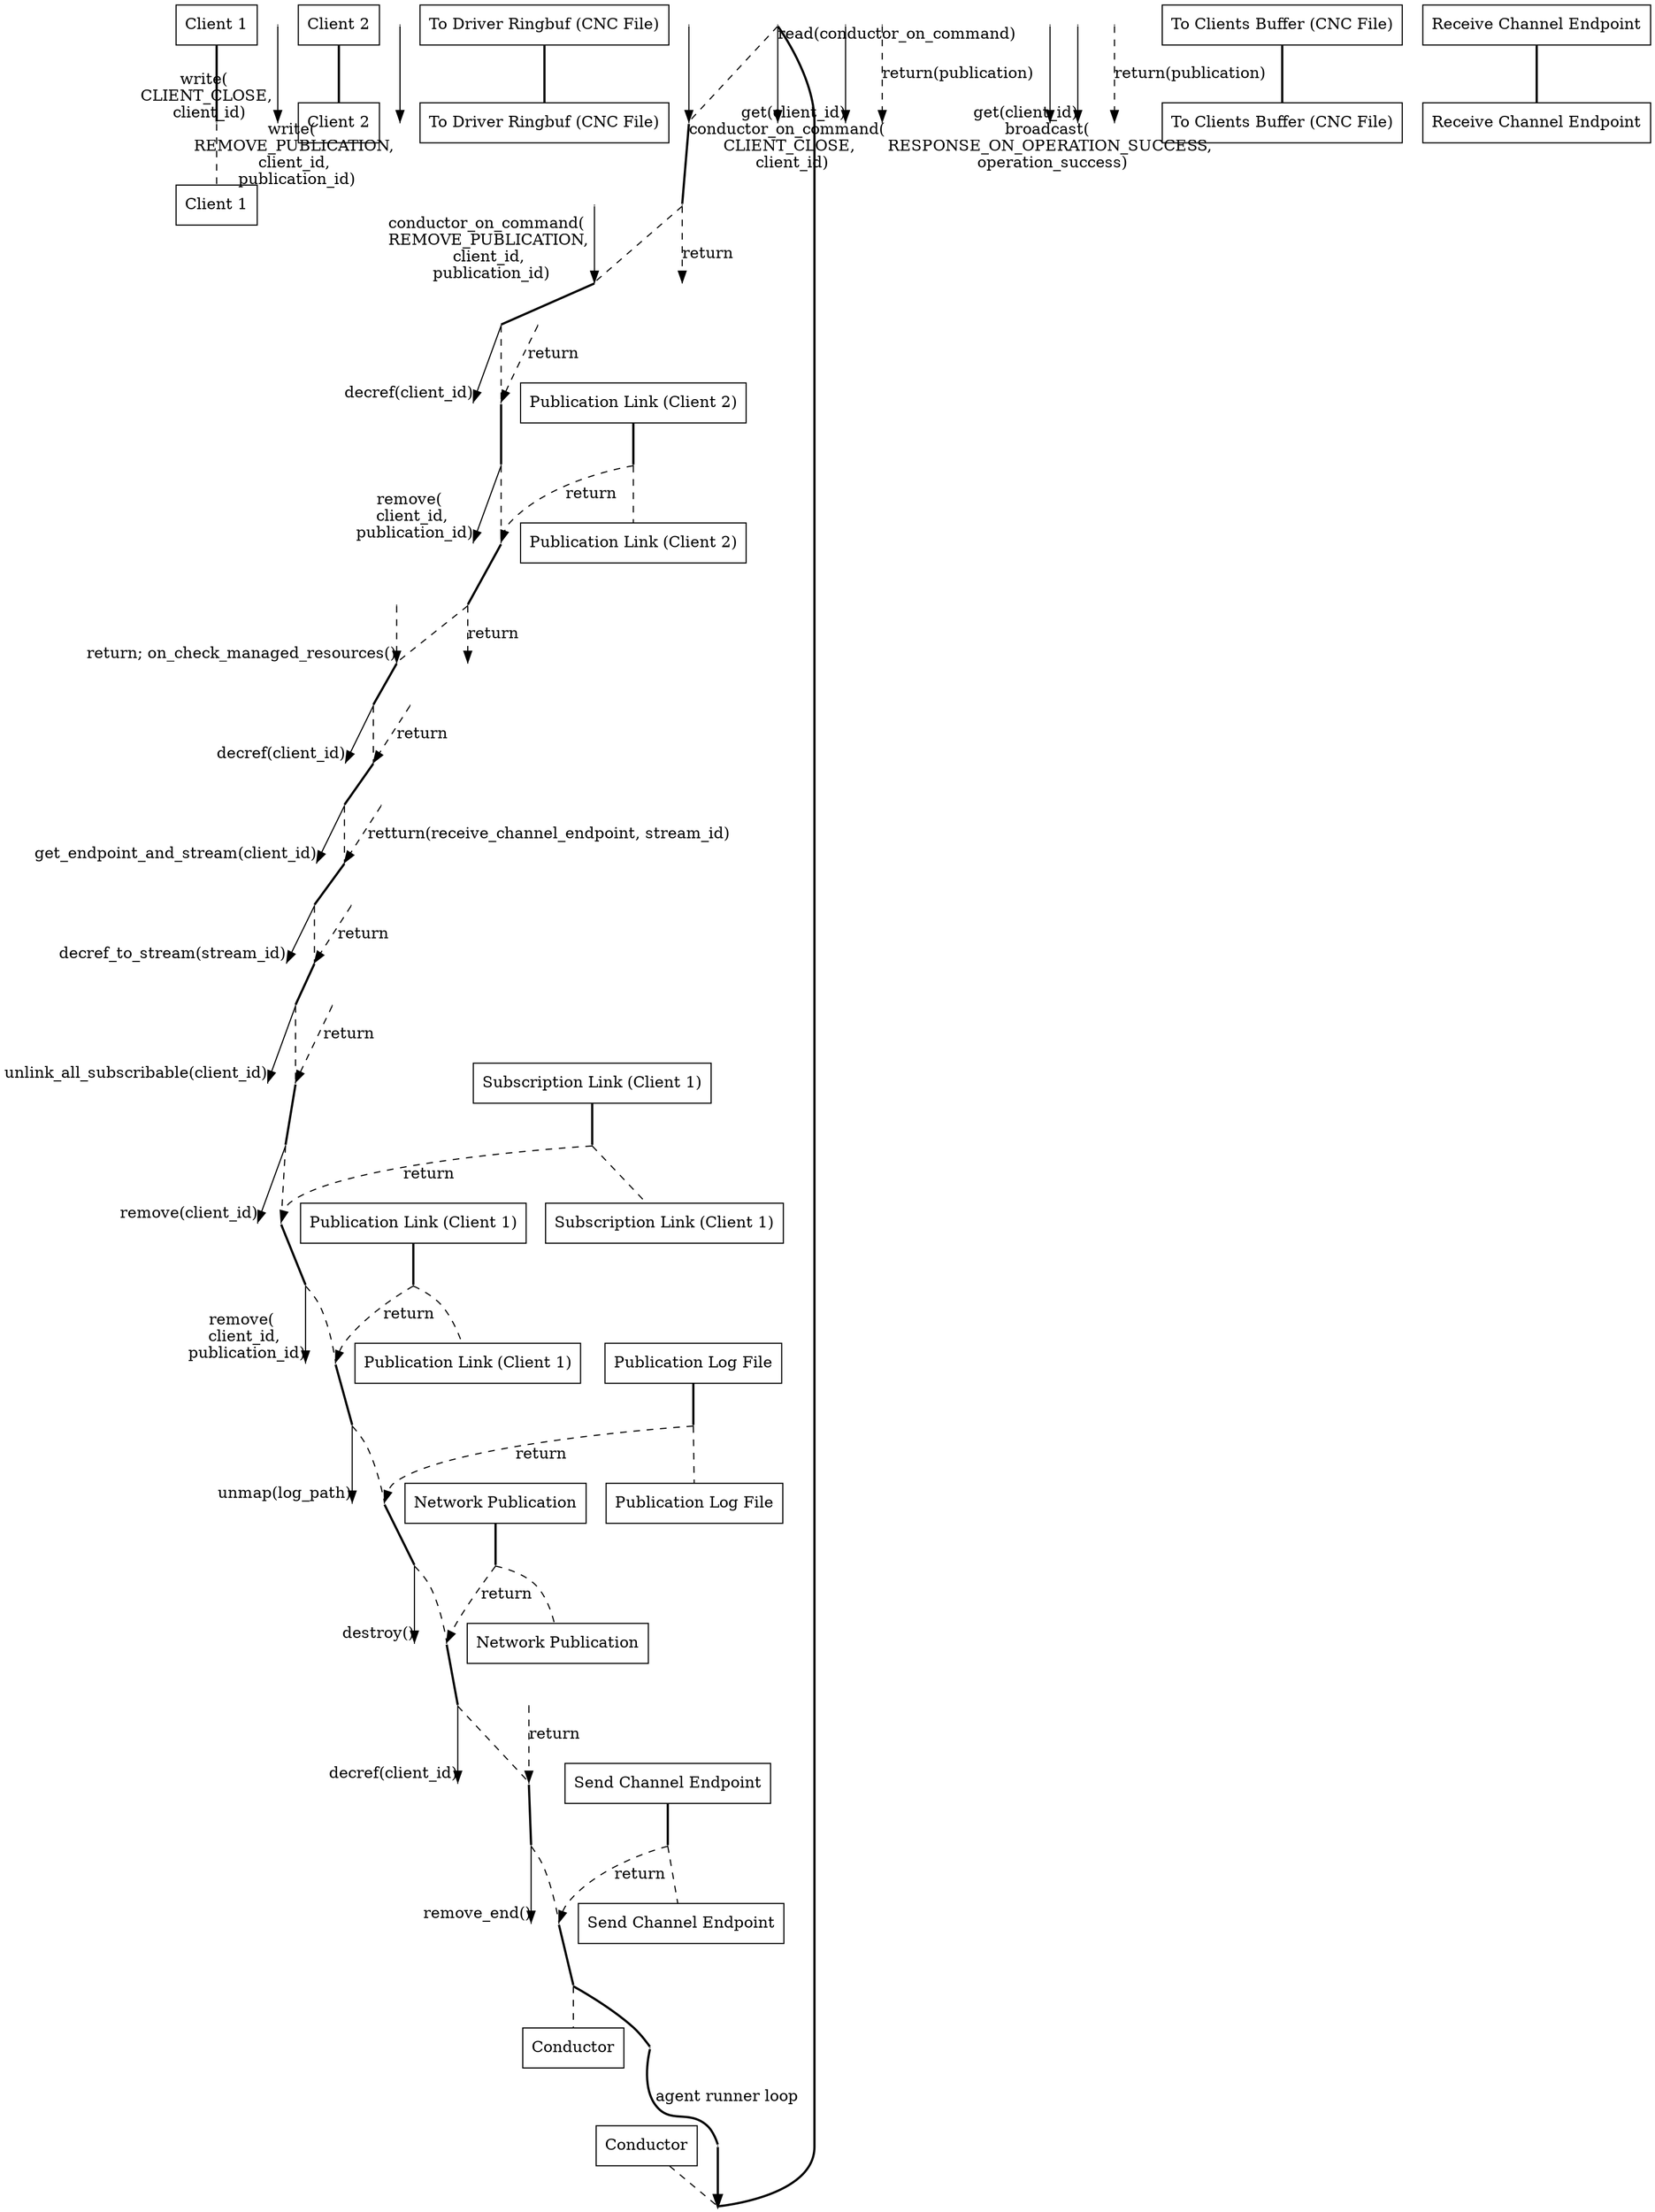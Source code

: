 // aeron_client_delete

digraph remove_publication_sequence_diagram {
  client1__head [ label="Client 1" pos="0,0!" shape="record" ];
  client1__write_close [ pos="0,-1!" shape="point" width="0" ]
  client1__destroy [ pos="0,-2!" shape="point" width="0" ]
  client1__foot [ label="Client 1" pos="0,-39!" shape="record" ];
  client2__head [ label="Client 2" pos="3,0!" shape="record" ];
  client2__write_remove [ pos="3,-2!" shape="point" width="0" ]
  client2__foot [ label="Client 2" pos="3,-39!" shape="record" ];
  to_driver_ringbuf__head [ label="To Driver Ringbuf (CNC File)" pos="6,0!" shape="record" ];
  on_driver_ringbuf__write_close [ pos="6,-1!" shape="point" width="0" ]
  on_driver_ringbuf__write_remove [ pos="6,-2!" shape="point" width="0" ]
  to_driver_ringbuf__read [ pos="6,-3!" shape="point" width="0" ]
  to_driver_ringbuf__on_cmd_close [ pos="6,-4!" shape="point" width="0" ]
  to_driver_ringbuf__ret_on_cmd_close [ pos="6,-5!" shape="point" width="0" ]
  to_driver_ringbuf__on_cmd_remove [ pos="6,-6!" shape="point" width="0" ]
  to_driver_ringbuf__ret_on_cmd_remove [ pos="6,-14!" shape="point" width="0" ]
  to_driver_ringbuf__ret_read [ pos="6,-15!" shape="point" width="0" ]
  to_driver_ringbuf__foot [ label="To Driver Ringbuf (CNC File)" pos="6,-39!" shape="record" ];
  conductor__head [ label="Conductor" pos="9,0!" shape="record" ];
  conductor__loop_begin [ pos="9,-1!" shape="point" width="0" ];
  conductor__ret_loop_begin [ pos="9.5,-1!" shape="point" width="0" ];
  conductor__read [ pos="9,-3!" shape="point" width="0" ]
  conductor__on_cmd_close [ pos="9,-4!" shape="point" width="0" ]
  conductor__ret_on_cmd_close [ pos="9,-5!" shape="point" width="0" ]
  conductor__on_cmd_remove [ pos="9,-6!" shape="point" width="0" ]
  conductor__get2 [ pos="9,-7!" shape="point" width="0" ]
  conductor__ret_get2 [ pos="9,-8!" shape="point" width="0" ]
  conductor__decref2 [ pos="9,-9!" shape="point" width="0" ]
  conductor__ret_decref2 [ pos="9,-10!" shape="point" width="0" ]
  conductor__remove_pl2 [ pos="9,-11!" shape="point" width="0" ]
  conductor__ret_remove_pl2 [ pos="9,-12!" shape="point" width="0" ]
  conductor__broadcast [ pos="9,-13!" shape="point" width="0" ]
  conductor__ret_on_cmd_remove [ pos="9,-14!" shape="point" width="0" ];
  conductor__ret_read [ pos="9,-15!" shape="point" width="0" ];
  conductor__get1 [ pos="9,-16!" shape="point" width="0" ]
  conductor__ret_get1 [ pos="9,-17!" shape="point" width="0" ]
  conductor__decref1 [ pos="9,-18!" shape="point" width="0" ]
  conductor__ret_decref1 [ pos="9,-19!" shape="point" width="0" ]
  conductor__get_end [ pos="9,-20!" shape="point" width="0" ]
  conductor__ret_get_end [ pos="9,-21!" shape="point" width="0" ]
  conductor__stream_decref [ pos="9,-22!" shape="point" width="0" ]
  conductor__ret_stream_decref [ pos="9,-23!" shape="point" width="0" ]
  conductor__unlink [ pos="9,-24!" shape="point" width="0" ]
  conductor__ret_unlink [ pos="9,-25!" shape="point" width="0" ]
  conductor__remove_sl [ pos="9,-26!" shape="point" width="0" ]
  conductor__ret_remove_sl [ pos="9,-27!" shape="point" width="0" ]
  conductor__remove_pl1 [ pos="9,-28!" shape="point" width="0" ]
  conductor__ret_remove_pl1 [ pos="9,-29!" shape="point" width="0" ]
  conductor__unmap [ pos="9,-30!" shape="point" width="0" ]
  conductor__ret_unmap [ pos="9,-31!" shape="point" width="0" ]
  conductor__destroy [ pos="9,-32!" shape="point" width="0" ]
  conductor__ret_destroy [ pos="9,-33!" shape="point" width="0" ]
  conductor__decref_end [ pos="9,-34!" shape="point" width="0" ]
  conductor__ret_decref_end [ pos="9,-35!" shape="point" width="0" ]
  conductor__remove_end [ pos="9,-36!" shape="point" width="0" ]
  conductor__ret_remove_end [ pos="9,-37!" shape="point" width="0" ]
  conductor__loop_end [ pos="9,-38!" shape="point" width="0" ];
  conductor__ret_loop_end [ pos="9.5,-38!" shape="point" width="0" ];
  conductor__foot [ label="Conductor" pos="9,-39!" shape="record" ];
  to_clients_buffer__head [ label="To Clients Buffer (CNC File)" pos="12,0!" shape="record" ];
  to_clients_buffer__broadcast [ pos="12,-13!" shape="point" width="0" ]
  to_clients_buffer__foot [ label="To Clients Buffer (CNC File)" pos="12,-39!" shape="record" ];
  publication_link1__head [ label="Publication Link (Client 1)" pos="15,0!" shape="record" ];
  publication_link1__get1 [ pos="15,-16!" shape="point" width="0" ]
  publication_link1__ret_get1 [ pos="15,-17!" shape="point" width="0" ]
  publication_link1__remove_pl1 [ pos="15,-28!" shape="point" width="0" ]
  publication_link1__ret_remove_pl1 [ pos="15,-29!" shape="point" width="0" ]
  publication_link1__foot [ label="Publication Link (Client 1)" pos="15,-39!" shape="record" ];
  publication_link2__head [ label="Publication Link (Client 2)" pos="18,0!" shape="record" ];
  publication_link2__get2 [ pos="18,-7!" shape="point" width="0" ]
  publication_link2__ret_get2 [ pos="18,-8!" shape="point" width="0" ]
  publication_link2__remove_pl2 [ pos="18,-11!" shape="point" width="0" ]
  publication_link2__ret_remove_pl2 [ pos="18,-12!" shape="point" width="0" ]
  publication_link2__foot [ label="Publication Link (Client 2)" pos="18,-39!" shape="record" ];
  net_publication__head [ label="Network Publication" pos="21,0!" shape="record" ];
  net_publication__decref2 [ pos="21,-9!" shape="point" width="0" ]
  net_publication__ret_decref2 [ pos="21,-10!" shape="point" width="0" ]
  net_publication__decref1 [ pos="21,-18!" shape="point" width="0" ]
  net_publication__ret_decref1 [ pos="21,-19!" shape="point" width="0" ]
  net_publication__destroy [ pos="21,-32!" shape="point" width="0" ]
  net_publication__ret_destroy [ pos="21,-33!" shape="point" width="0" ]
  net_publication__foot [ label="Network Publication" pos="21,-39!" shape="record" ];
  publication_log__head [ label="Publication Log File" pos="24,0!" shape="record" ];
  publication_log__unmap [ pos="24,-30!" shape="point" width="0" ]
  publication_log__ret_unmap [ pos="24,-31!" shape="point" width="0" ]
  publication_log__foot [ label="Publication Log File" pos="24,-39!" shape="record" ];
  send_channel_endpoint__head [ label="Send Channel Endpoint" pos="27,0!" shape="record" ];
  send_channel_endpoint__decref_end [ pos="27,-34!" shape="point" width="0" ]
  send_channel_endpoint__ret_decref_end [ pos="27,-35!" shape="point" width="0" ]
  send_channel_endpoint__remove_end [ pos="27,-36!" shape="point" width="0" ]
  send_channel_endpoint__ret_remove_end [ pos="27,-37!" shape="point" width="0" ]
  send_channel_endpoint__foot [ label="Send Channel Endpoint" pos="27,-39!" shape="record" ];
  subscription_link__head [ label="Subscription Link (Client 1)" pos="30,0!" shape="record" ];
  subscription_link__get_end [ pos="30,-20!" shape="point" width="0" ]
  subscription_link__ret_get_end [ pos="30,-21!" shape="point" width="0" ]
  subscription_link__unlink [ pos="30,-24!" shape="point" width="0" ]
  subscription_link__ret_unlink [ pos="30,-25!" shape="point" width="0" ]
  subscription_link__remove_sl [ pos="30,-26!" shape="point" width="0" ]
  subscription_link__ret_remove_sl [ pos="30,-27!" shape="point" width="0" ]
  subscription_link__foot [ label="Subscription Link (Client 1)" pos="30,-39!" shape="record" ];
  receive_channel_end__head [ label="Receive Channel Endpoint" pos="33,0!" shape="record" ];
  receive_channel_end__stream_decref [ pos="33,-22!" shape="point" width="0" ]
  receive_channel_end__ret_stream_decref [ pos="33,-23!" shape="point" width="0" ]
  receive_channel_end__foot [ label="Receive Channel Endpoint" pos="33,-39!" shape="record" ];

  client1__head -> client1__destroy [ dir="none" style="bold" ]
  client1__destroy -> client1__foot [ dir="none" style="dashed" ]
  client2__head -> client2__foot [ dir="none" style="bold" ]
  to_driver_ringbuf__head -> to_driver_ringbuf__foot [ dir="none" style="bold" ]
  conductor__head -> conductor__loop_begin [ dir="none" style="dashed" ]
  conductor__loop_begin -> conductor__read [ dir="none" style="bold" ]
  conductor__read -> conductor__on_cmd_close [ dir="none" style="dashed" ]
  conductor__on_cmd_close -> conductor__ret_on_cmd_close [ dir="none" style="bold" ]
  conductor__ret_on_cmd_close -> conductor__on_cmd_remove [ dir="none" style="dashed" ]
  conductor__on_cmd_remove -> conductor__decref2 [ dir="none" style="bold" ]
  conductor__decref2 -> conductor__ret_decref2 [ dir="none" style="dashed" ]
  conductor__ret_decref2 -> conductor__remove_pl2 [ dir="none" style="bold" ]
  conductor__remove_pl2 -> conductor__ret_remove_pl2 [ dir="none" style="dashed" ]
  conductor__ret_remove_pl2 -> conductor__ret_on_cmd_remove [ dir="none" style="bold" ]
  conductor__ret_on_cmd_remove -> conductor__ret_read [ dir="none" style="dashed" ]
  conductor__ret_read -> conductor__decref1 [ dir="none" style="bold" ]
  conductor__decref1 -> conductor__ret_decref1 [ dir="none" style="dashed" ]
  conductor__ret_decref1 -> conductor__get_end [ dir="none" style="bold" ]
  conductor__get_end -> conductor__ret_get_end [ dir="none" style="dashed" ]
  conductor__ret_get_end -> conductor__stream_decref [ dir="none" style="bold" ]
  conductor__stream_decref -> conductor__ret_stream_decref [ dir="none" style="dashed" ]
  conductor__ret_stream_decref -> conductor__unlink [ dir="none" style="bold" ]
  conductor__unlink -> conductor__ret_unlink [ dir="none" style="dashed" ]
  conductor__ret_unlink -> conductor__remove_sl [ dir="none" style="bold" ]
  conductor__remove_sl -> conductor__ret_remove_sl [ dir="none" style="dashed" ]
  conductor__ret_remove_sl -> conductor__remove_pl1 [ dir="none" style="bold" ]
  conductor__remove_pl1 -> conductor__ret_remove_pl1 [ dir="none" style="dashed" ]
  conductor__ret_remove_pl1 -> conductor__unmap [ dir="none" style="bold" ]
  conductor__unmap -> conductor__ret_unmap [ dir="none" style="dashed" ]
  conductor__ret_unmap -> conductor__destroy [ dir="none" style="bold" ]
  conductor__destroy -> conductor__ret_destroy [ dir="none" style="dashed" ]
  conductor__ret_destroy -> conductor__decref_end [ dir="none" style="bold" ]
  conductor__decref_end -> conductor__ret_decref_end [ dir="none" style="dashed" ]
  conductor__ret_decref_end -> conductor__remove_end [ dir="none" style="bold" ]
  conductor__remove_end -> conductor__ret_remove_end [ dir="none" style="dashed" ]
  conductor__ret_remove_end -> conductor__loop_end [ dir="none" style="bold" ]
  conductor__loop_end -> conductor__foot [ dir="none" style="dashed" ]
  to_clients_buffer__head -> to_clients_buffer__foot [ dir="none" style="bold" ]
  publication_link1__head -> publication_link1__ret_remove_pl1 [ dir="none" style="bold" ]
  publication_link1__ret_remove_pl1 -> publication_link1__foot [ dir="none" style="dashed" ]
  publication_link2__head -> publication_link2__ret_remove_pl2 [ dir="none" style="bold" ]
  publication_link2__ret_remove_pl2 -> publication_link2__foot [ dir="none" style="dashed" ]
  net_publication__head -> net_publication__ret_destroy [ dir="none" style="bold" ]
  net_publication__ret_destroy -> net_publication__foot [ dir="none" style="dashed" ]
  send_channel_endpoint__head -> send_channel_endpoint__ret_remove_end [ dir="none" style="bold" ]
  send_channel_endpoint__ret_remove_end -> send_channel_endpoint__foot [ dir="none" style="dashed" ]
  subscription_link__head -> subscription_link__ret_remove_sl [ dir="none" style="bold" ]
  subscription_link__ret_remove_sl -> subscription_link__foot [ dir="none" style="dashed" ]
  receive_channel_end__head -> receive_channel_end__foot [ dir="none" style="bold" ]
  publication_log__head -> publication_log__ret_unmap [ dir="none" style="bold" ]
  publication_log__ret_unmap -> publication_log__foot [ dir="none" style="dashed" ]

  client1__write_close -> on_driver_ringbuf__write_close [ headlabel="write( \n CLIENT_CLOSE, \n client_id)" style="solid" ]
  client2__write_remove -> on_driver_ringbuf__write_remove [ headlabel="write( \n REMOVE_PUBLICATION, \n client_id, \n publication_id)" style="solid" ]
  conductor__read -> to_driver_ringbuf__read [ taillabel="read(conductor_on_command)" style="solid" ]
  to_driver_ringbuf__on_cmd_close -> conductor__on_cmd_close [ headlabel="conductor_on_command( \n CLIENT_CLOSE, \n client_id)" style="solid" ]
  conductor__ret_on_cmd_close -> to_driver_ringbuf__ret_on_cmd_close [ label="return" style="dashed" ]
  to_driver_ringbuf__on_cmd_remove -> conductor__on_cmd_remove [ headlabel="conductor_on_command( \n REMOVE_PUBLICATION, \n client_id, \n publication_id)" style="solid" ]
  conductor__get2 -> publication_link2__get2 [ headlabel="get(client_id)" style="solid" ]
  publication_link2__ret_get2 -> conductor__ret_get2 [ label="return(publication)" style="dashed" ]
  conductor__decref2 -> net_publication__decref2 [ headlabel="decref(client_id)" style="solid" ]
  net_publication__ret_decref2 -> conductor__ret_decref2 [ label="return" style="dashed" ]
  conductor__remove_pl2 -> publication_link2__remove_pl2 [ headlabel="remove( \n client_id, \n publication_id)" style="solid" ]
  publication_link2__ret_remove_pl2 -> conductor__ret_remove_pl2 [ label="return" style="dashed" ]
  conductor__broadcast -> to_clients_buffer__broadcast [ headlabel="broadcast( \n RESPONSE_ON_OPERATION_SUCCESS, \n operation_success)" style="solid" ]
  conductor__ret_on_cmd_remove -> to_driver_ringbuf__ret_on_cmd_remove [ label="return" style="dashed" ]
  to_driver_ringbuf__ret_read -> conductor__ret_read [ headlabel="return; on_check_managed_resources()" style="dashed" ]
  conductor__get1 -> publication_link1__get1 [ headlabel="get(client_id)" style="solid" ]
  publication_link1__ret_get1 -> conductor__ret_get1  [ label="return(publication)" style="dashed" ]
  conductor__decref1 -> net_publication__decref1 [ headlabel="decref(client_id)" style="solid" ]
  net_publication__ret_decref1 -> conductor__ret_decref1  [ label="return" style="dashed" ]
  conductor__get_end -> subscription_link__get_end [ headlabel="get_endpoint_and_stream(client_id)" style="solid" ]
  subscription_link__ret_get_end -> conductor__ret_get_end [ label="retturn(receive_channel_endpoint, stream_id)" style="dashed" ]
  conductor__stream_decref -> receive_channel_end__stream_decref [ headlabel="decref_to_stream(stream_id)" style="solid" ]
  receive_channel_end__ret_stream_decref -> conductor__ret_stream_decref [ label="return" style="dashed" ]
  conductor__unlink -> subscription_link__unlink [ headlabel="unlink_all_subscribable(client_id)" style="solid" ]
  subscription_link__ret_unlink -> conductor__ret_unlink [ label="return" style="dashed" ]
  conductor__remove_sl -> subscription_link__remove_sl [ headlabel="remove(client_id)" style="solid" ]
  subscription_link__ret_remove_sl -> conductor__ret_remove_sl [ label="return" style="dashed" ]
  conductor__loop_end -> conductor__ret_loop_end [ dir="none" style="bold" ]
  conductor__remove_pl1 -> publication_link1__remove_pl1 [ headlabel="remove( \n client_id, \n publication_id)" style="solid" ]
  publication_link1__ret_remove_pl1 -> conductor__ret_remove_pl1 [ label="return" style="dashed" ]
  conductor__unmap -> publication_log__unmap [ headlabel="unmap(log_path)" style="solid" ]
  publication_log__ret_unmap -> conductor__ret_unmap [ label="return" style="dashed" ]
  conductor__destroy -> net_publication__destroy [ headlabel="destroy()" style="solid" ]
  net_publication__ret_destroy -> conductor__ret_destroy [ label="return" style="dashed" ]
  conductor__decref_end -> send_channel_endpoint__decref_end [ headlabel="decref(client_id)" style="solid" ]
  send_channel_endpoint__ret_decref_end -> conductor__ret_decref_end  [ label="return" style="dashed" ]
  conductor__remove_end -> send_channel_endpoint__remove_end [ headlabel="remove_end()" style="solid" ]
  send_channel_endpoint__ret_remove_end -> conductor__ret_remove_end [ label="return" style="dashed" ]
  conductor__ret_loop_end -> conductor__ret_loop_begin [ label="agent runner loop" dir="none" style="bold" ]
  conductor__ret_loop_begin -> conductor__loop_begin [ style="bold" ]
}
